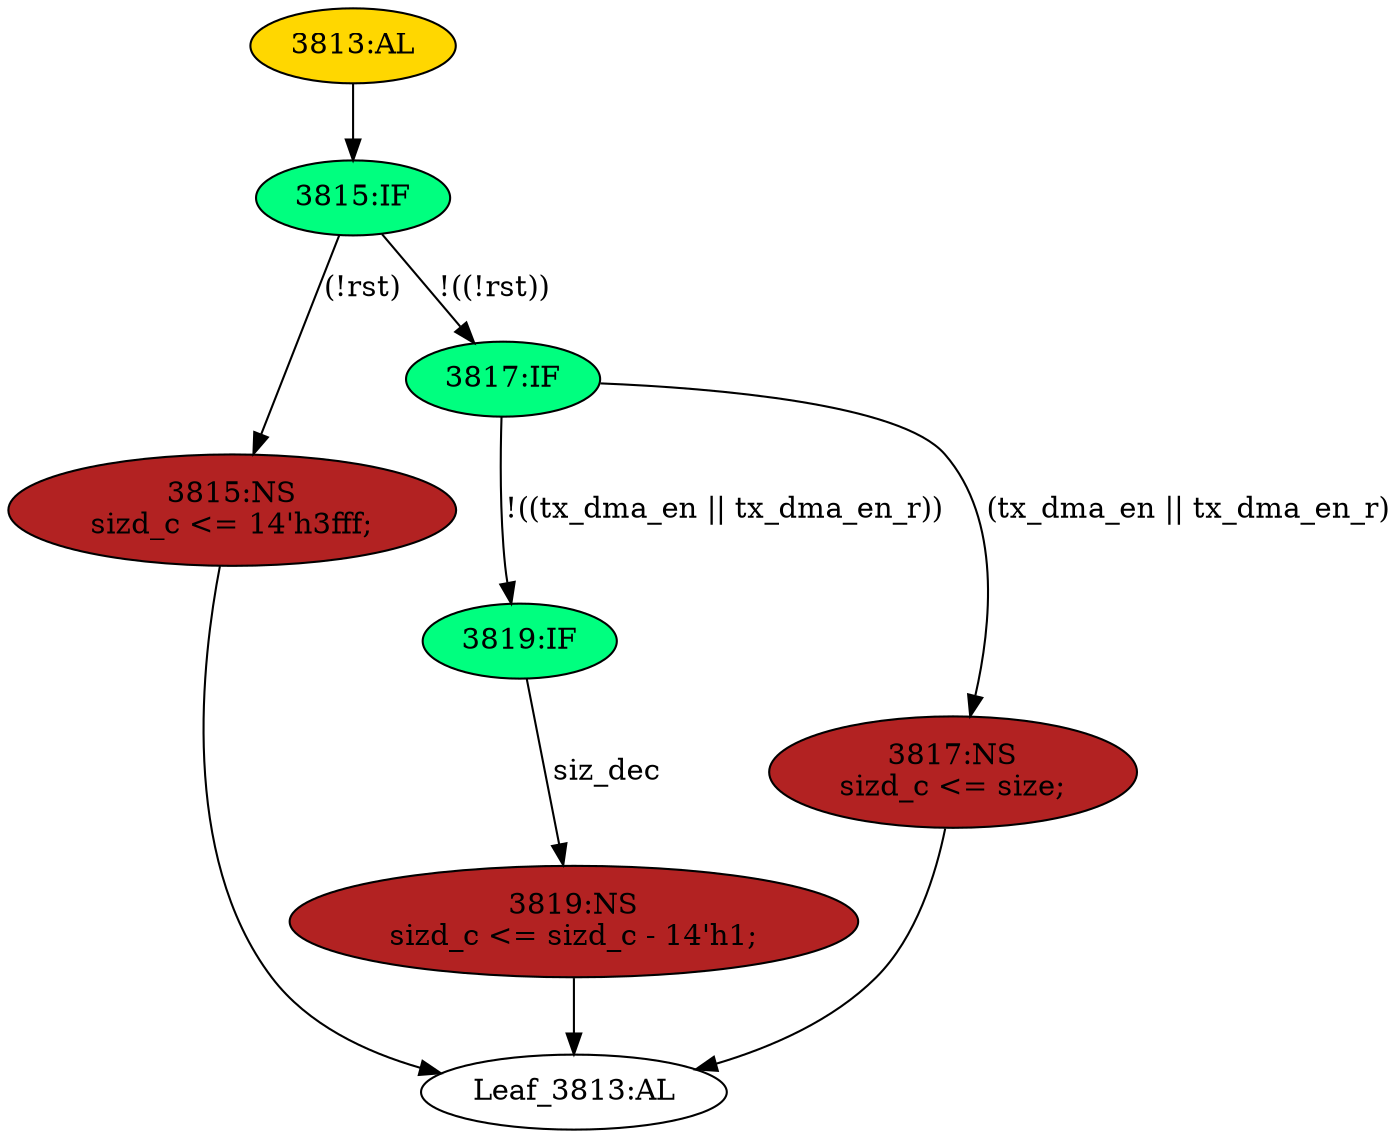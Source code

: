 strict digraph "" {
	node [label="\N"];
	"3819:IF"	 [ast="<pyverilog.vparser.ast.IfStatement object at 0x7f13b5568fd0>",
		fillcolor=springgreen,
		label="3819:IF",
		statements="[]",
		style=filled,
		typ=IfStatement];
	"3819:NS"	 [ast="<pyverilog.vparser.ast.NonblockingSubstitution object at 0x7f13b5568a10>",
		fillcolor=firebrick,
		label="3819:NS
sizd_c <= sizd_c - 14'h1;",
		statements="[<pyverilog.vparser.ast.NonblockingSubstitution object at 0x7f13b5568a10>]",
		style=filled,
		typ=NonblockingSubstitution];
	"3819:IF" -> "3819:NS"	 [cond="['siz_dec']",
		label=siz_dec,
		lineno=3819];
	"3815:NS"	 [ast="<pyverilog.vparser.ast.NonblockingSubstitution object at 0x7f13b55ab890>",
		fillcolor=firebrick,
		label="3815:NS
sizd_c <= 14'h3fff;",
		statements="[<pyverilog.vparser.ast.NonblockingSubstitution object at 0x7f13b55ab890>]",
		style=filled,
		typ=NonblockingSubstitution];
	"Leaf_3813:AL"	 [def_var="['sizd_c']",
		label="Leaf_3813:AL"];
	"3815:NS" -> "Leaf_3813:AL"	 [cond="[]",
		lineno=None];
	"3813:AL"	 [ast="<pyverilog.vparser.ast.Always object at 0x7f13b5596310>",
		clk_sens=True,
		fillcolor=gold,
		label="3813:AL",
		sens="['clk']",
		statements="[]",
		style=filled,
		typ=Always,
		use_var="['siz_dec', 'sizd_c', 'tx_dma_en_r', 'rst', 'tx_dma_en', 'size']"];
	"3815:IF"	 [ast="<pyverilog.vparser.ast.IfStatement object at 0x7f13b5596410>",
		fillcolor=springgreen,
		label="3815:IF",
		statements="[]",
		style=filled,
		typ=IfStatement];
	"3813:AL" -> "3815:IF"	 [cond="[]",
		lineno=None];
	"3815:IF" -> "3815:NS"	 [cond="['rst']",
		label="(!rst)",
		lineno=3815];
	"3817:IF"	 [ast="<pyverilog.vparser.ast.IfStatement object at 0x7f13b5596090>",
		fillcolor=springgreen,
		label="3817:IF",
		statements="[]",
		style=filled,
		typ=IfStatement];
	"3815:IF" -> "3817:IF"	 [cond="['rst']",
		label="!((!rst))",
		lineno=3815];
	"3819:NS" -> "Leaf_3813:AL"	 [cond="[]",
		lineno=None];
	"3817:NS"	 [ast="<pyverilog.vparser.ast.NonblockingSubstitution object at 0x7f13b55960d0>",
		fillcolor=firebrick,
		label="3817:NS
sizd_c <= size;",
		statements="[<pyverilog.vparser.ast.NonblockingSubstitution object at 0x7f13b55960d0>]",
		style=filled,
		typ=NonblockingSubstitution];
	"3817:NS" -> "Leaf_3813:AL"	 [cond="[]",
		lineno=None];
	"3817:IF" -> "3819:IF"	 [cond="['tx_dma_en', 'tx_dma_en_r']",
		label="!((tx_dma_en || tx_dma_en_r))",
		lineno=3817];
	"3817:IF" -> "3817:NS"	 [cond="['tx_dma_en', 'tx_dma_en_r']",
		label="(tx_dma_en || tx_dma_en_r)",
		lineno=3817];
}
